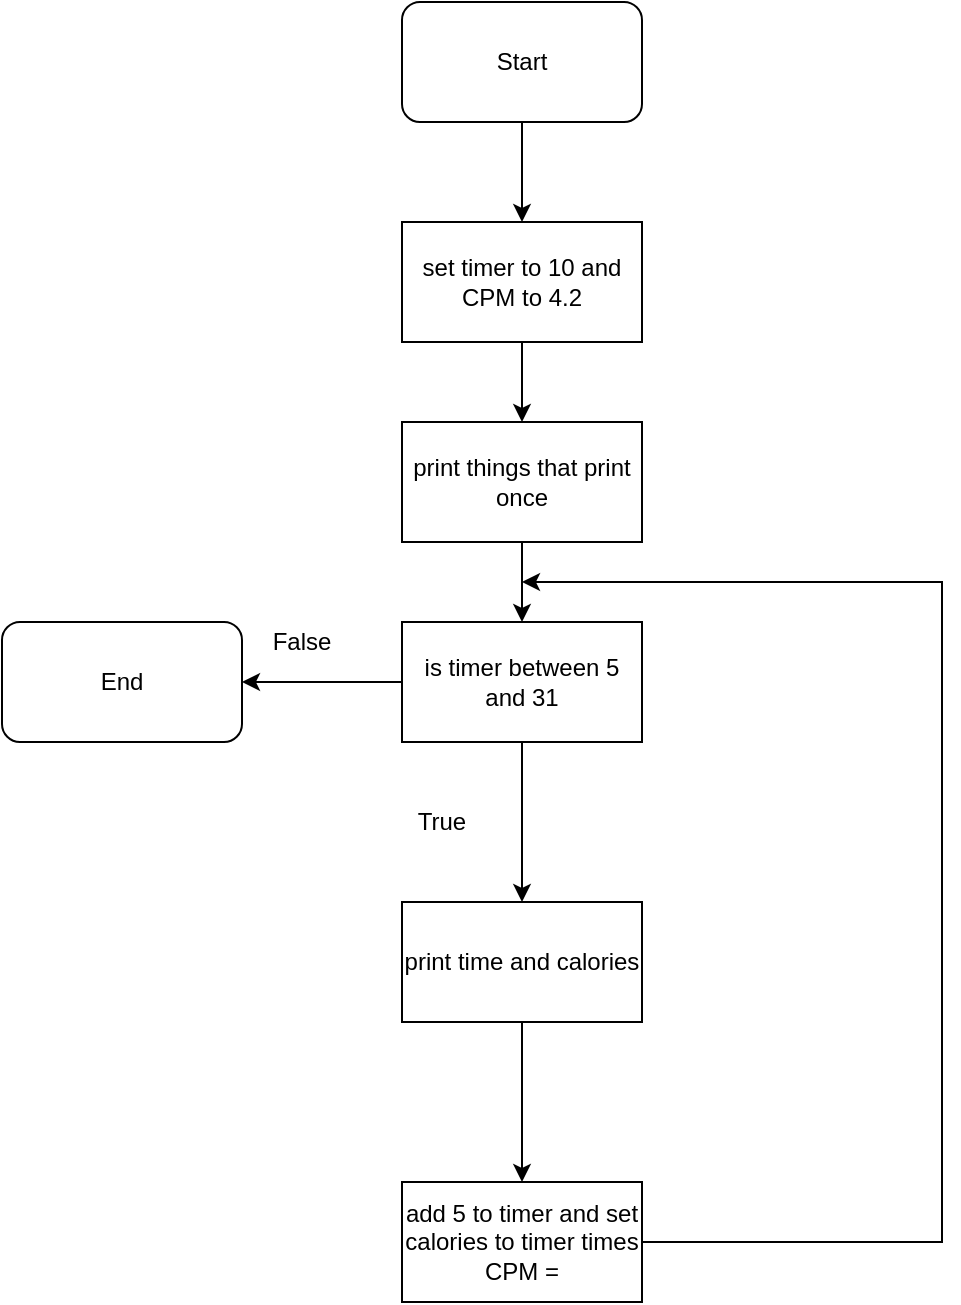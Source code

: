 <mxfile version="10.6.3" type="device"><diagram id="tcGi8U3kvTOtgoKPk7nf" name="Page-1"><mxGraphModel dx="424" dy="642" grid="1" gridSize="10" guides="1" tooltips="1" connect="1" arrows="1" fold="1" page="1" pageScale="1" pageWidth="850" pageHeight="1100" math="0" shadow="0"><root><mxCell id="0"/><mxCell id="1" parent="0"/><mxCell id="gseTxQs0-NjRpTR1jUQG-3" style="edgeStyle=orthogonalEdgeStyle;rounded=0;orthogonalLoop=1;jettySize=auto;html=1;exitX=0.5;exitY=1;exitDx=0;exitDy=0;entryX=0.5;entryY=0;entryDx=0;entryDy=0;" edge="1" parent="1" source="gseTxQs0-NjRpTR1jUQG-1" target="gseTxQs0-NjRpTR1jUQG-2"><mxGeometry relative="1" as="geometry"/></mxCell><mxCell id="gseTxQs0-NjRpTR1jUQG-1" value="Start" style="rounded=1;whiteSpace=wrap;html=1;" vertex="1" parent="1"><mxGeometry x="230" y="30" width="120" height="60" as="geometry"/></mxCell><mxCell id="gseTxQs0-NjRpTR1jUQG-7" value="" style="edgeStyle=orthogonalEdgeStyle;rounded=0;orthogonalLoop=1;jettySize=auto;html=1;" edge="1" parent="1" source="gseTxQs0-NjRpTR1jUQG-2" target="gseTxQs0-NjRpTR1jUQG-6"><mxGeometry relative="1" as="geometry"/></mxCell><mxCell id="gseTxQs0-NjRpTR1jUQG-2" value="set timer to 10 and CPM to 4.2" style="rounded=0;whiteSpace=wrap;html=1;" vertex="1" parent="1"><mxGeometry x="230" y="140" width="120" height="60" as="geometry"/></mxCell><mxCell id="gseTxQs0-NjRpTR1jUQG-8" style="edgeStyle=orthogonalEdgeStyle;rounded=0;orthogonalLoop=1;jettySize=auto;html=1;exitX=0.5;exitY=1;exitDx=0;exitDy=0;entryX=0.5;entryY=0;entryDx=0;entryDy=0;" edge="1" parent="1" source="gseTxQs0-NjRpTR1jUQG-6" target="gseTxQs0-NjRpTR1jUQG-4"><mxGeometry relative="1" as="geometry"/></mxCell><mxCell id="gseTxQs0-NjRpTR1jUQG-6" value="print things that print once" style="rounded=0;whiteSpace=wrap;html=1;" vertex="1" parent="1"><mxGeometry x="230" y="240" width="120" height="60" as="geometry"/></mxCell><mxCell id="gseTxQs0-NjRpTR1jUQG-10" value="" style="edgeStyle=orthogonalEdgeStyle;rounded=0;orthogonalLoop=1;jettySize=auto;html=1;" edge="1" parent="1" source="gseTxQs0-NjRpTR1jUQG-4" target="gseTxQs0-NjRpTR1jUQG-9"><mxGeometry relative="1" as="geometry"/></mxCell><mxCell id="gseTxQs0-NjRpTR1jUQG-16" style="edgeStyle=orthogonalEdgeStyle;rounded=0;orthogonalLoop=1;jettySize=auto;html=1;exitX=0;exitY=0.5;exitDx=0;exitDy=0;" edge="1" parent="1" source="gseTxQs0-NjRpTR1jUQG-4" target="gseTxQs0-NjRpTR1jUQG-15"><mxGeometry relative="1" as="geometry"/></mxCell><mxCell id="gseTxQs0-NjRpTR1jUQG-4" value="is timer between 5 and 31" style="rounded=0;whiteSpace=wrap;html=1;" vertex="1" parent="1"><mxGeometry x="230" y="340" width="120" height="60" as="geometry"/></mxCell><mxCell id="gseTxQs0-NjRpTR1jUQG-12" value="" style="edgeStyle=orthogonalEdgeStyle;rounded=0;orthogonalLoop=1;jettySize=auto;html=1;" edge="1" parent="1" source="gseTxQs0-NjRpTR1jUQG-9" target="gseTxQs0-NjRpTR1jUQG-11"><mxGeometry relative="1" as="geometry"/></mxCell><mxCell id="gseTxQs0-NjRpTR1jUQG-9" value="print time and calories" style="rounded=0;whiteSpace=wrap;html=1;" vertex="1" parent="1"><mxGeometry x="230" y="480" width="120" height="60" as="geometry"/></mxCell><mxCell id="gseTxQs0-NjRpTR1jUQG-13" style="edgeStyle=orthogonalEdgeStyle;rounded=0;orthogonalLoop=1;jettySize=auto;html=1;exitX=1;exitY=0.5;exitDx=0;exitDy=0;" edge="1" parent="1" source="gseTxQs0-NjRpTR1jUQG-11"><mxGeometry relative="1" as="geometry"><mxPoint x="290" y="320" as="targetPoint"/><Array as="points"><mxPoint x="500" y="650"/></Array></mxGeometry></mxCell><mxCell id="gseTxQs0-NjRpTR1jUQG-11" value="add 5 to timer and set calories to timer times CPM =" style="rounded=0;whiteSpace=wrap;html=1;" vertex="1" parent="1"><mxGeometry x="230" y="620" width="120" height="60" as="geometry"/></mxCell><mxCell id="gseTxQs0-NjRpTR1jUQG-14" value="True" style="text;html=1;strokeColor=none;fillColor=none;align=center;verticalAlign=middle;whiteSpace=wrap;rounded=0;" vertex="1" parent="1"><mxGeometry x="230" y="430" width="40" height="20" as="geometry"/></mxCell><mxCell id="gseTxQs0-NjRpTR1jUQG-15" value="End" style="rounded=1;whiteSpace=wrap;html=1;" vertex="1" parent="1"><mxGeometry x="30" y="340" width="120" height="60" as="geometry"/></mxCell><mxCell id="gseTxQs0-NjRpTR1jUQG-17" value="False" style="text;html=1;strokeColor=none;fillColor=none;align=center;verticalAlign=middle;whiteSpace=wrap;rounded=0;" vertex="1" parent="1"><mxGeometry x="160" y="340" width="40" height="20" as="geometry"/></mxCell></root></mxGraphModel></diagram></mxfile>